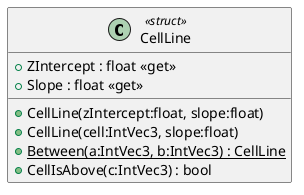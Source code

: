 @startuml
class CellLine <<struct>> {
    + ZIntercept : float <<get>>
    + Slope : float <<get>>
    + CellLine(zIntercept:float, slope:float)
    + CellLine(cell:IntVec3, slope:float)
    + {static} Between(a:IntVec3, b:IntVec3) : CellLine
    + CellIsAbove(c:IntVec3) : bool
}
@enduml
